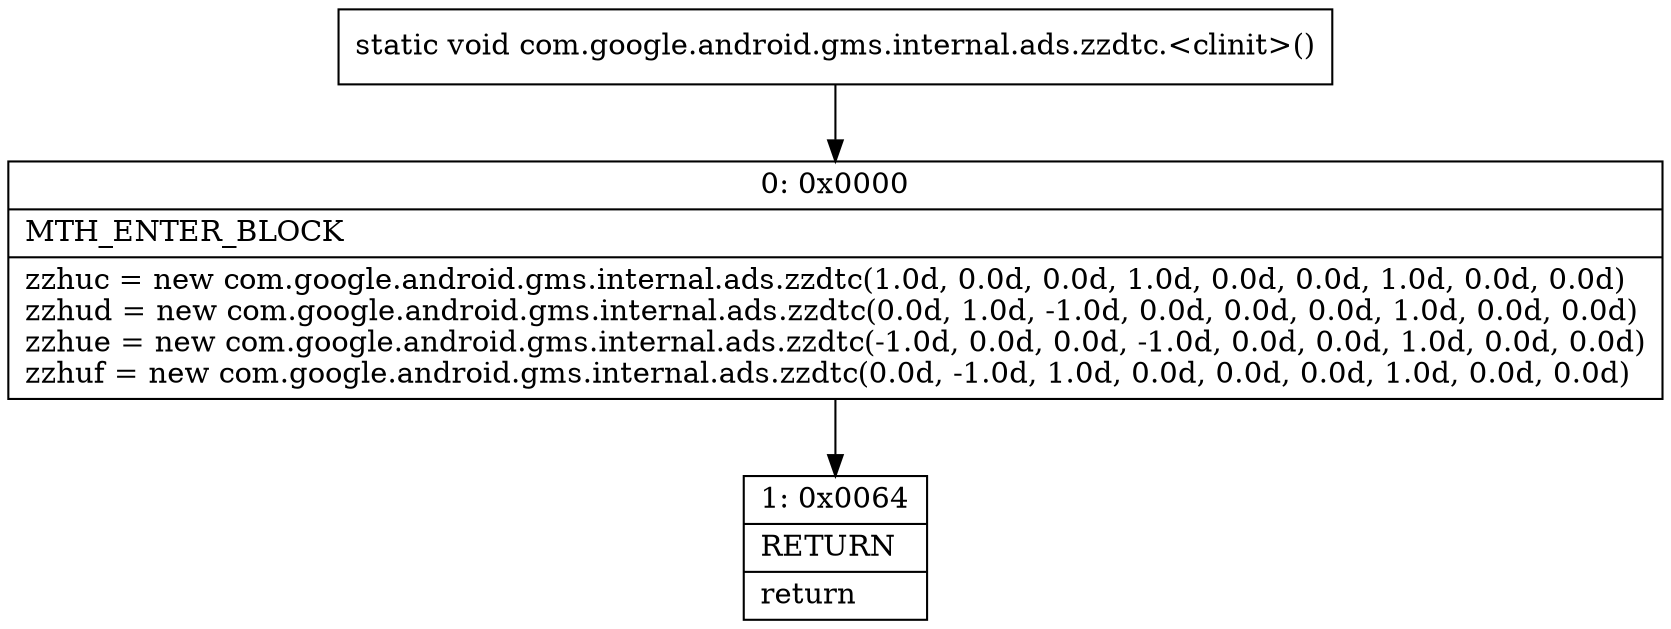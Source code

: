 digraph "CFG forcom.google.android.gms.internal.ads.zzdtc.\<clinit\>()V" {
Node_0 [shape=record,label="{0\:\ 0x0000|MTH_ENTER_BLOCK\l|zzhuc = new com.google.android.gms.internal.ads.zzdtc(1.0d, 0.0d, 0.0d, 1.0d, 0.0d, 0.0d, 1.0d, 0.0d, 0.0d)\lzzhud = new com.google.android.gms.internal.ads.zzdtc(0.0d, 1.0d, \-1.0d, 0.0d, 0.0d, 0.0d, 1.0d, 0.0d, 0.0d)\lzzhue = new com.google.android.gms.internal.ads.zzdtc(\-1.0d, 0.0d, 0.0d, \-1.0d, 0.0d, 0.0d, 1.0d, 0.0d, 0.0d)\lzzhuf = new com.google.android.gms.internal.ads.zzdtc(0.0d, \-1.0d, 1.0d, 0.0d, 0.0d, 0.0d, 1.0d, 0.0d, 0.0d)\l}"];
Node_1 [shape=record,label="{1\:\ 0x0064|RETURN\l|return\l}"];
MethodNode[shape=record,label="{static void com.google.android.gms.internal.ads.zzdtc.\<clinit\>() }"];
MethodNode -> Node_0;
Node_0 -> Node_1;
}


